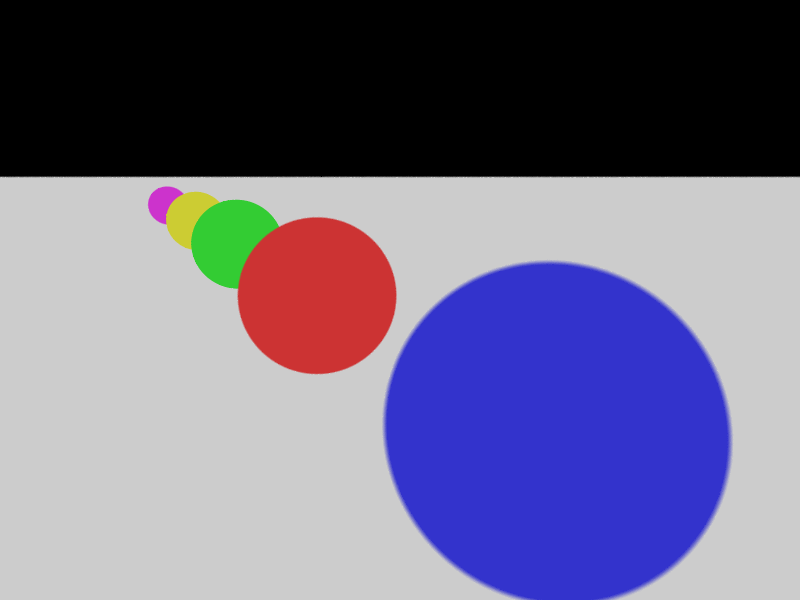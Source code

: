 
camera {
  location <4, 5, 24>
  up <0, 1, 0>
  right <1.33, 0, 0>
  look_at <-4, 0, 1>
  
  focal_point <2, 2, -4>
  aperture 0.2
  blur_samples 128
}

light_source { <15, 25, 10> color rgb <1.0, 1.0, 1.0> }

plane { <0, 1, 0>, 0
    pigment {color rgb <0.8, 0.8, 0.8>}
    finish { ambient 0.2 diffuse 0.8 }
}

sphere {<6, 2, -45>, 2
  pigment { color rgbf <0.8, 0.2, 0.8> }
  finish { ambient 0.2 diffuse 0.8 }
}

sphere {<3.5, 2, -20>, 2
  pigment { color rgbf <0.8, 0.8, 0.2> }
  finish { ambient 0.2 diffuse 0.8 }
}

sphere {<2, 2, -4>, 2
  pigment { color rgbf <0.2, 0.8, 0.2> }
  finish { ambient 0.2 diffuse 0.8 }
}

sphere {<1, 2, 9>, 2
  pigment { color rgbf <0.8, 0.2, 0.2> }
  finish { ambient 0.2 diffuse 0.8 }
}

sphere {<0, 2, 18>, 2
  pigment { color rgbf <0.2, 0.2, 0.8> }
  finish { ambient 0.2 diffuse 0.8 }
}